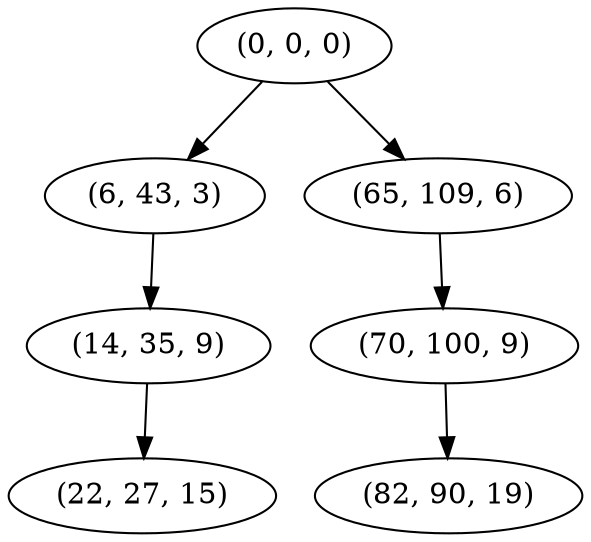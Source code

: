 digraph tree {
    "(0, 0, 0)";
    "(6, 43, 3)";
    "(14, 35, 9)";
    "(22, 27, 15)";
    "(65, 109, 6)";
    "(70, 100, 9)";
    "(82, 90, 19)";
    "(0, 0, 0)" -> "(6, 43, 3)";
    "(0, 0, 0)" -> "(65, 109, 6)";
    "(6, 43, 3)" -> "(14, 35, 9)";
    "(14, 35, 9)" -> "(22, 27, 15)";
    "(65, 109, 6)" -> "(70, 100, 9)";
    "(70, 100, 9)" -> "(82, 90, 19)";
}
